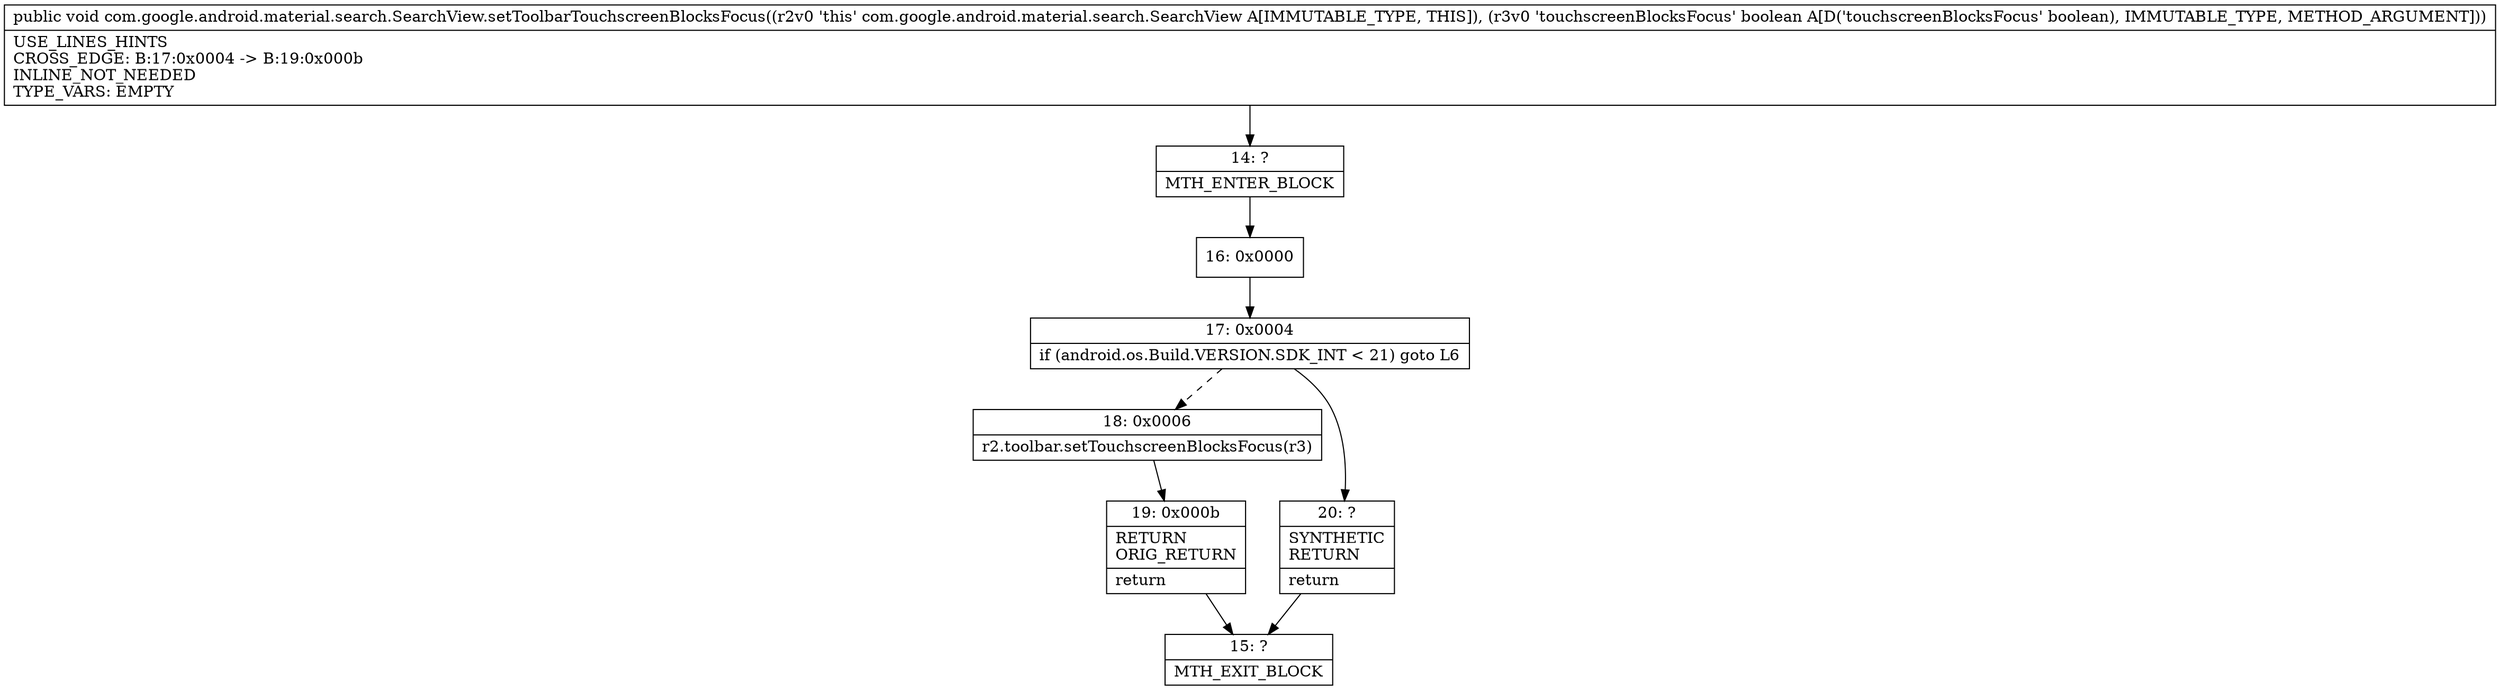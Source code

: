 digraph "CFG forcom.google.android.material.search.SearchView.setToolbarTouchscreenBlocksFocus(Z)V" {
Node_14 [shape=record,label="{14\:\ ?|MTH_ENTER_BLOCK\l}"];
Node_16 [shape=record,label="{16\:\ 0x0000}"];
Node_17 [shape=record,label="{17\:\ 0x0004|if (android.os.Build.VERSION.SDK_INT \< 21) goto L6\l}"];
Node_18 [shape=record,label="{18\:\ 0x0006|r2.toolbar.setTouchscreenBlocksFocus(r3)\l}"];
Node_19 [shape=record,label="{19\:\ 0x000b|RETURN\lORIG_RETURN\l|return\l}"];
Node_15 [shape=record,label="{15\:\ ?|MTH_EXIT_BLOCK\l}"];
Node_20 [shape=record,label="{20\:\ ?|SYNTHETIC\lRETURN\l|return\l}"];
MethodNode[shape=record,label="{public void com.google.android.material.search.SearchView.setToolbarTouchscreenBlocksFocus((r2v0 'this' com.google.android.material.search.SearchView A[IMMUTABLE_TYPE, THIS]), (r3v0 'touchscreenBlocksFocus' boolean A[D('touchscreenBlocksFocus' boolean), IMMUTABLE_TYPE, METHOD_ARGUMENT]))  | USE_LINES_HINTS\lCROSS_EDGE: B:17:0x0004 \-\> B:19:0x000b\lINLINE_NOT_NEEDED\lTYPE_VARS: EMPTY\l}"];
MethodNode -> Node_14;Node_14 -> Node_16;
Node_16 -> Node_17;
Node_17 -> Node_18[style=dashed];
Node_17 -> Node_20;
Node_18 -> Node_19;
Node_19 -> Node_15;
Node_20 -> Node_15;
}

